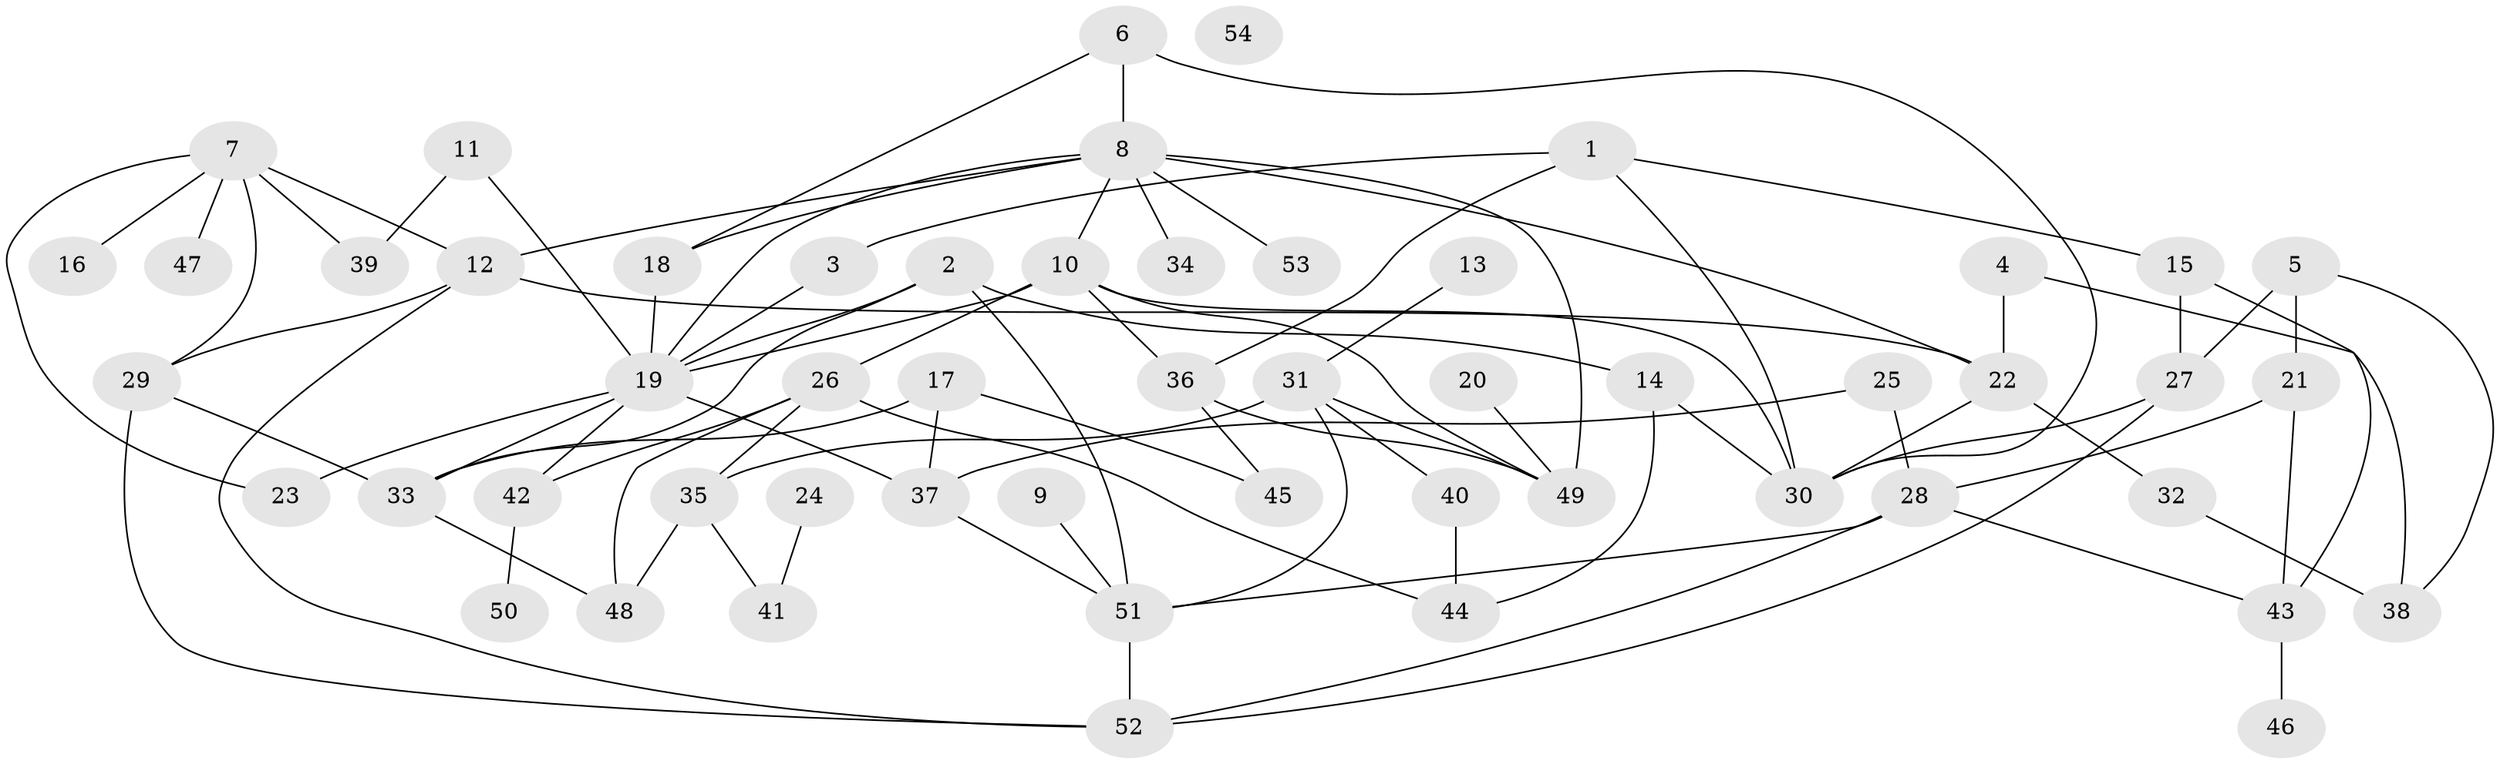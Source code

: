 // Generated by graph-tools (version 1.1) at 2025/00/03/09/25 03:00:41]
// undirected, 54 vertices, 89 edges
graph export_dot {
graph [start="1"]
  node [color=gray90,style=filled];
  1;
  2;
  3;
  4;
  5;
  6;
  7;
  8;
  9;
  10;
  11;
  12;
  13;
  14;
  15;
  16;
  17;
  18;
  19;
  20;
  21;
  22;
  23;
  24;
  25;
  26;
  27;
  28;
  29;
  30;
  31;
  32;
  33;
  34;
  35;
  36;
  37;
  38;
  39;
  40;
  41;
  42;
  43;
  44;
  45;
  46;
  47;
  48;
  49;
  50;
  51;
  52;
  53;
  54;
  1 -- 3;
  1 -- 15;
  1 -- 30;
  1 -- 36;
  2 -- 14;
  2 -- 19;
  2 -- 33;
  2 -- 51;
  3 -- 19;
  4 -- 22;
  4 -- 38;
  5 -- 21;
  5 -- 27;
  5 -- 38;
  6 -- 8;
  6 -- 18;
  6 -- 30;
  7 -- 12;
  7 -- 16;
  7 -- 23;
  7 -- 29;
  7 -- 39;
  7 -- 47;
  8 -- 10;
  8 -- 12;
  8 -- 18;
  8 -- 19;
  8 -- 22;
  8 -- 34;
  8 -- 49;
  8 -- 53;
  9 -- 51;
  10 -- 19;
  10 -- 26;
  10 -- 30;
  10 -- 36;
  10 -- 49;
  11 -- 19;
  11 -- 39;
  12 -- 22;
  12 -- 29;
  12 -- 52;
  13 -- 31;
  14 -- 30;
  14 -- 44;
  15 -- 27;
  15 -- 43;
  17 -- 33;
  17 -- 37;
  17 -- 45;
  18 -- 19;
  19 -- 23;
  19 -- 33;
  19 -- 37;
  19 -- 42;
  20 -- 49;
  21 -- 28;
  21 -- 43;
  22 -- 30;
  22 -- 32;
  24 -- 41;
  25 -- 28;
  25 -- 37;
  26 -- 35;
  26 -- 42;
  26 -- 44;
  26 -- 48;
  27 -- 30;
  27 -- 52;
  28 -- 43;
  28 -- 51;
  28 -- 52;
  29 -- 33;
  29 -- 52;
  31 -- 35;
  31 -- 40;
  31 -- 49;
  31 -- 51;
  32 -- 38;
  33 -- 48;
  35 -- 41;
  35 -- 48;
  36 -- 45;
  36 -- 49;
  37 -- 51;
  40 -- 44;
  42 -- 50;
  43 -- 46;
  51 -- 52;
}
